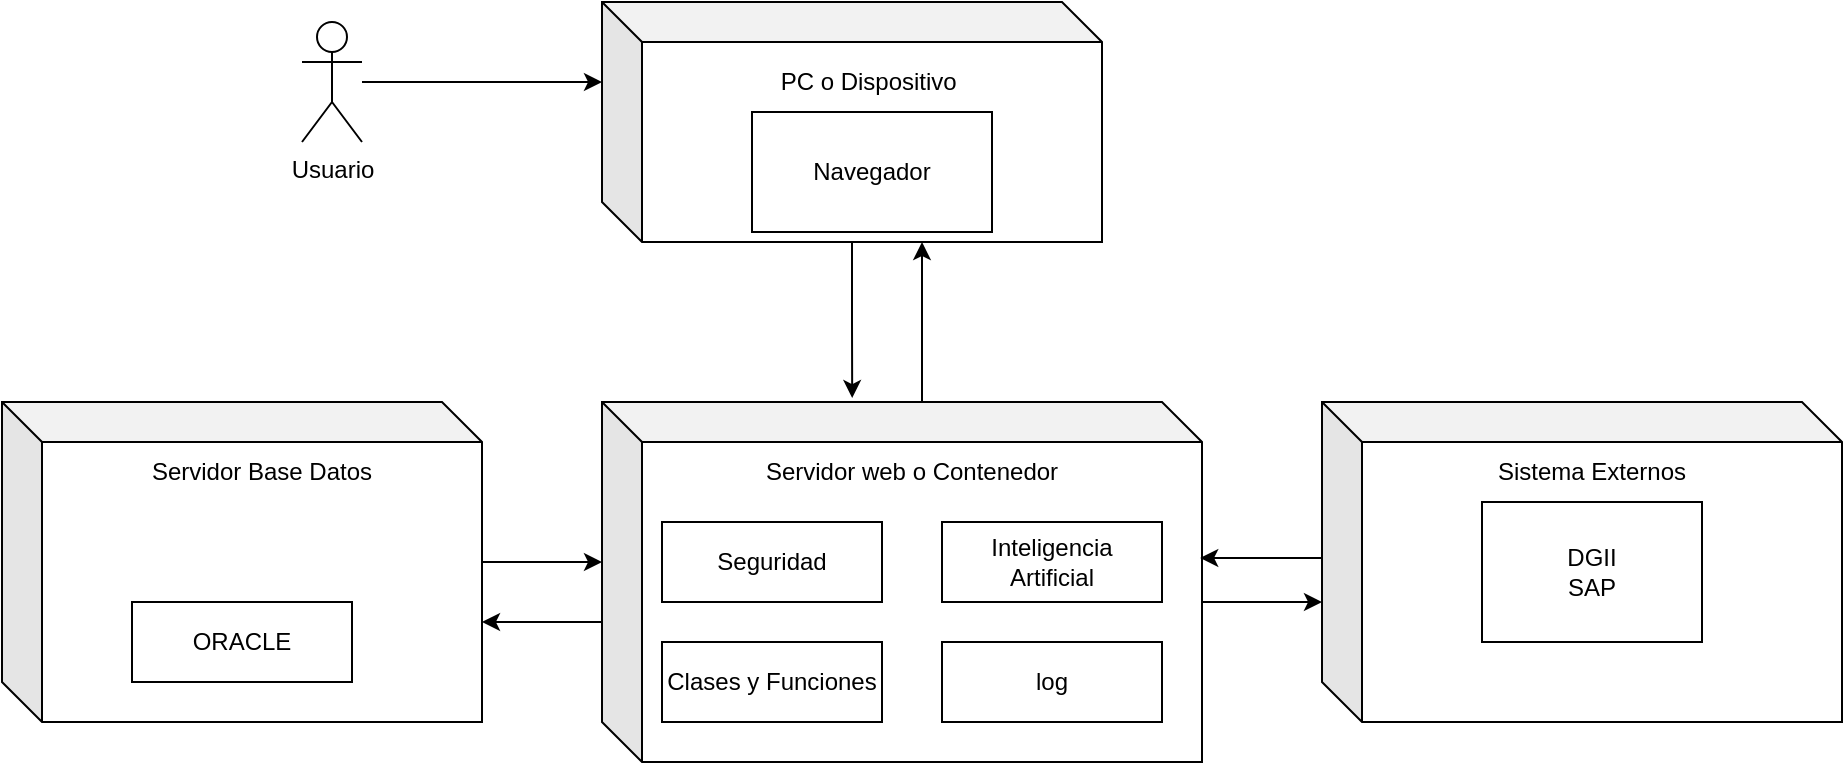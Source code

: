 <mxfile version="23.1.1" type="github">
  <diagram name="Page-1" id="SBumNpIL5f2dvw_bnWDl">
    <mxGraphModel dx="878" dy="514" grid="1" gridSize="10" guides="1" tooltips="1" connect="1" arrows="1" fold="1" page="1" pageScale="1" pageWidth="850" pageHeight="1100" math="0" shadow="0">
      <root>
        <mxCell id="0" />
        <mxCell id="1" parent="0" />
        <mxCell id="6Ylm1_fSuR9k7BhFqcKW-1" value="" style="shape=cube;whiteSpace=wrap;html=1;boundedLbl=1;backgroundOutline=1;darkOpacity=0.05;darkOpacity2=0.1;" vertex="1" parent="1">
          <mxGeometry x="310" y="100" width="250" height="120" as="geometry" />
        </mxCell>
        <mxCell id="6Ylm1_fSuR9k7BhFqcKW-2" value="Usuario" style="shape=umlActor;verticalLabelPosition=bottom;verticalAlign=top;html=1;outlineConnect=0;" vertex="1" parent="1">
          <mxGeometry x="160" y="110" width="30" height="60" as="geometry" />
        </mxCell>
        <mxCell id="6Ylm1_fSuR9k7BhFqcKW-3" style="edgeStyle=orthogonalEdgeStyle;rounded=0;orthogonalLoop=1;jettySize=auto;html=1;" edge="1" parent="1" source="6Ylm1_fSuR9k7BhFqcKW-2">
          <mxGeometry relative="1" as="geometry">
            <mxPoint x="310" y="140" as="targetPoint" />
            <Array as="points">
              <mxPoint x="310" y="140" />
            </Array>
          </mxGeometry>
        </mxCell>
        <mxCell id="6Ylm1_fSuR9k7BhFqcKW-4" value="PC o Dispositivo&amp;nbsp;" style="text;html=1;strokeColor=none;fillColor=none;align=center;verticalAlign=middle;whiteSpace=wrap;rounded=0;" vertex="1" parent="1">
          <mxGeometry x="350" y="125" width="190" height="30" as="geometry" />
        </mxCell>
        <mxCell id="6Ylm1_fSuR9k7BhFqcKW-5" value="Navegador" style="rounded=0;whiteSpace=wrap;html=1;" vertex="1" parent="1">
          <mxGeometry x="385" y="155" width="120" height="60" as="geometry" />
        </mxCell>
        <mxCell id="6Ylm1_fSuR9k7BhFqcKW-23" value="" style="edgeStyle=orthogonalEdgeStyle;rounded=0;orthogonalLoop=1;jettySize=auto;html=1;" edge="1" parent="1" source="6Ylm1_fSuR9k7BhFqcKW-6" target="6Ylm1_fSuR9k7BhFqcKW-20">
          <mxGeometry relative="1" as="geometry">
            <Array as="points">
              <mxPoint x="630" y="400" />
              <mxPoint x="630" y="400" />
            </Array>
          </mxGeometry>
        </mxCell>
        <mxCell id="6Ylm1_fSuR9k7BhFqcKW-6" value="" style="shape=cube;whiteSpace=wrap;html=1;boundedLbl=1;backgroundOutline=1;darkOpacity=0.05;darkOpacity2=0.1;" vertex="1" parent="1">
          <mxGeometry x="310" y="300" width="300" height="180" as="geometry" />
        </mxCell>
        <mxCell id="6Ylm1_fSuR9k7BhFqcKW-7" value="Servidor web o Contenedor" style="text;html=1;strokeColor=none;fillColor=none;align=center;verticalAlign=middle;whiteSpace=wrap;rounded=0;" vertex="1" parent="1">
          <mxGeometry x="350" y="320" width="230" height="30" as="geometry" />
        </mxCell>
        <mxCell id="6Ylm1_fSuR9k7BhFqcKW-8" value="Seguridad" style="rounded=0;whiteSpace=wrap;html=1;" vertex="1" parent="1">
          <mxGeometry x="340" y="360" width="110" height="40" as="geometry" />
        </mxCell>
        <mxCell id="6Ylm1_fSuR9k7BhFqcKW-9" value="Clases y Funciones" style="rounded=0;whiteSpace=wrap;html=1;" vertex="1" parent="1">
          <mxGeometry x="340" y="420" width="110" height="40" as="geometry" />
        </mxCell>
        <mxCell id="6Ylm1_fSuR9k7BhFqcKW-10" value="Inteligencia &lt;br&gt;Artificial" style="rounded=0;whiteSpace=wrap;html=1;" vertex="1" parent="1">
          <mxGeometry x="480" y="360" width="110" height="40" as="geometry" />
        </mxCell>
        <mxCell id="6Ylm1_fSuR9k7BhFqcKW-11" value="log" style="rounded=0;whiteSpace=wrap;html=1;" vertex="1" parent="1">
          <mxGeometry x="480" y="420" width="110" height="40" as="geometry" />
        </mxCell>
        <mxCell id="6Ylm1_fSuR9k7BhFqcKW-12" style="edgeStyle=orthogonalEdgeStyle;rounded=0;orthogonalLoop=1;jettySize=auto;html=1;entryX=0.417;entryY=-0.011;entryDx=0;entryDy=0;entryPerimeter=0;" edge="1" parent="1" source="6Ylm1_fSuR9k7BhFqcKW-1" target="6Ylm1_fSuR9k7BhFqcKW-6">
          <mxGeometry relative="1" as="geometry" />
        </mxCell>
        <mxCell id="6Ylm1_fSuR9k7BhFqcKW-13" style="edgeStyle=orthogonalEdgeStyle;rounded=0;orthogonalLoop=1;jettySize=auto;html=1;" edge="1" parent="1" source="6Ylm1_fSuR9k7BhFqcKW-6">
          <mxGeometry relative="1" as="geometry">
            <mxPoint x="470" y="220" as="targetPoint" />
            <Array as="points">
              <mxPoint x="470" y="221" />
            </Array>
          </mxGeometry>
        </mxCell>
        <mxCell id="6Ylm1_fSuR9k7BhFqcKW-14" value="" style="shape=cube;whiteSpace=wrap;html=1;boundedLbl=1;backgroundOutline=1;darkOpacity=0.05;darkOpacity2=0.1;" vertex="1" parent="1">
          <mxGeometry x="10" y="300" width="240" height="160" as="geometry" />
        </mxCell>
        <mxCell id="6Ylm1_fSuR9k7BhFqcKW-15" value="Servidor Base Datos" style="text;html=1;strokeColor=none;fillColor=none;align=center;verticalAlign=middle;whiteSpace=wrap;rounded=0;" vertex="1" parent="1">
          <mxGeometry x="40" y="320" width="200" height="30" as="geometry" />
        </mxCell>
        <mxCell id="6Ylm1_fSuR9k7BhFqcKW-16" value="ORACLE" style="rounded=0;whiteSpace=wrap;html=1;" vertex="1" parent="1">
          <mxGeometry x="75" y="400" width="110" height="40" as="geometry" />
        </mxCell>
        <mxCell id="6Ylm1_fSuR9k7BhFqcKW-18" style="edgeStyle=orthogonalEdgeStyle;rounded=0;orthogonalLoop=1;jettySize=auto;html=1;" edge="1" parent="1" source="6Ylm1_fSuR9k7BhFqcKW-6">
          <mxGeometry relative="1" as="geometry">
            <mxPoint x="250" y="410" as="targetPoint" />
            <Array as="points">
              <mxPoint x="250" y="410" />
            </Array>
          </mxGeometry>
        </mxCell>
        <mxCell id="6Ylm1_fSuR9k7BhFqcKW-19" style="edgeStyle=orthogonalEdgeStyle;rounded=0;orthogonalLoop=1;jettySize=auto;html=1;entryX=0;entryY=0;entryDx=0;entryDy=80;entryPerimeter=0;" edge="1" parent="1" source="6Ylm1_fSuR9k7BhFqcKW-14" target="6Ylm1_fSuR9k7BhFqcKW-6">
          <mxGeometry relative="1" as="geometry" />
        </mxCell>
        <mxCell id="6Ylm1_fSuR9k7BhFqcKW-20" value="" style="shape=cube;whiteSpace=wrap;html=1;boundedLbl=1;backgroundOutline=1;darkOpacity=0.05;darkOpacity2=0.1;" vertex="1" parent="1">
          <mxGeometry x="670" y="300" width="260" height="160" as="geometry" />
        </mxCell>
        <mxCell id="6Ylm1_fSuR9k7BhFqcKW-21" value="Sistema Externos" style="text;html=1;strokeColor=none;fillColor=none;align=center;verticalAlign=middle;whiteSpace=wrap;rounded=0;" vertex="1" parent="1">
          <mxGeometry x="690" y="320" width="230" height="30" as="geometry" />
        </mxCell>
        <mxCell id="6Ylm1_fSuR9k7BhFqcKW-22" value="DGII&lt;br&gt;SAP" style="rounded=0;whiteSpace=wrap;html=1;" vertex="1" parent="1">
          <mxGeometry x="750" y="350" width="110" height="70" as="geometry" />
        </mxCell>
        <mxCell id="6Ylm1_fSuR9k7BhFqcKW-24" style="edgeStyle=orthogonalEdgeStyle;rounded=0;orthogonalLoop=1;jettySize=auto;html=1;entryX=0.997;entryY=0.433;entryDx=0;entryDy=0;entryPerimeter=0;" edge="1" parent="1" source="6Ylm1_fSuR9k7BhFqcKW-20" target="6Ylm1_fSuR9k7BhFqcKW-6">
          <mxGeometry relative="1" as="geometry">
            <Array as="points">
              <mxPoint x="660" y="378" />
              <mxPoint x="660" y="378" />
            </Array>
          </mxGeometry>
        </mxCell>
      </root>
    </mxGraphModel>
  </diagram>
</mxfile>
